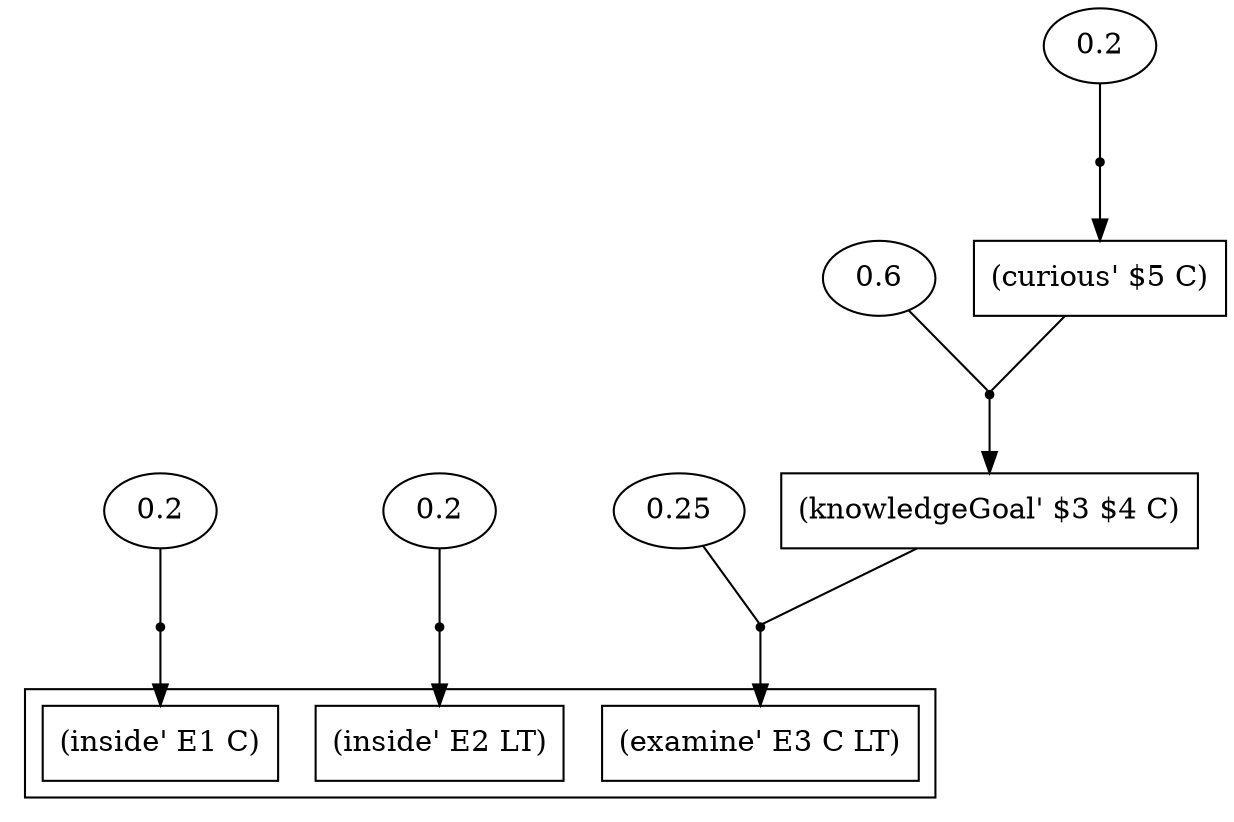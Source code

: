 digraph proof {
 graph [rankdir="TB"]
  e0 [label="0.2"];
  e1 [label="0.2"];
  e2 [label="0.25"];
  e3 [label="0.6"];
  e4 [label="0.2"];
  i0 [shape=box label="(knowledgeGoal' $3 $4 C)"];
  i1 [shape=box label="(curious' $5 C)"];
  r0 [shape=point];
  r0 -> o0
  e0 -> r0 [arrowhead=none]
  r1 [shape=point];
  r1 -> o1
  e1 -> r1 [arrowhead=none]
  r2 [shape=point];
  r2 -> o2
  i0 -> r2 [arrowhead=none]
  e2 -> r2 [arrowhead=none]
  r3 [shape=point];
  r3 -> i0
  i1 -> r3 [arrowhead=none]
  e3 -> r3 [arrowhead=none]
  r4 [shape=point];
  r4 -> i1
  e4 -> r4 [arrowhead=none]
 subgraph cluster {  o0 [shape=box label="(inside' E1 C)"];
  o1 [shape=box label="(inside' E2 LT)"];
  o2 [shape=box label="(examine' E3 C LT)"];
 }
}

